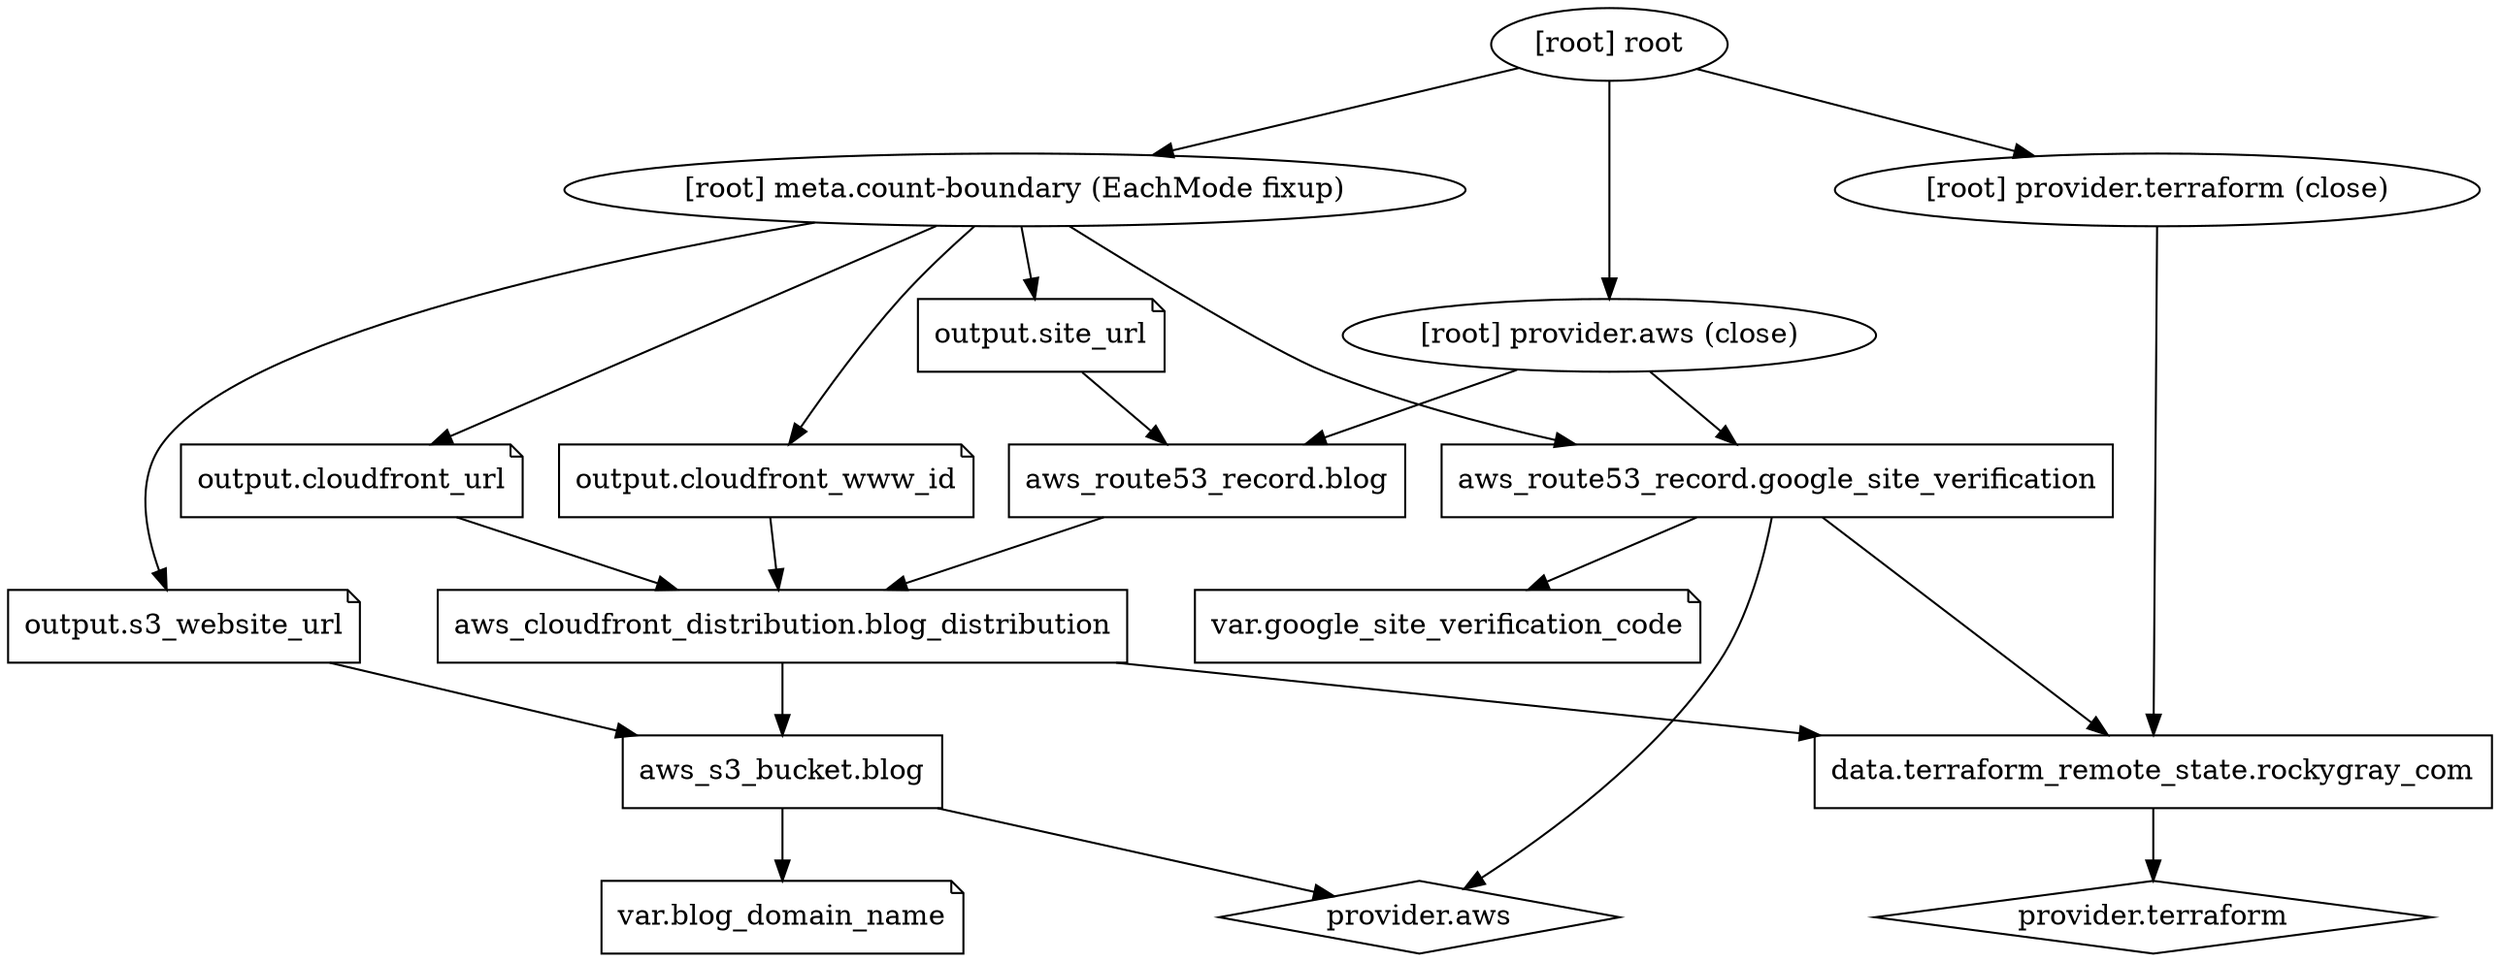 digraph {
	compound = "true"
	newrank = "true"
	subgraph "root" {
		"[root] aws_cloudfront_distribution.blog_distribution" [label = "aws_cloudfront_distribution.blog_distribution", shape = "box"]
		"[root] aws_route53_record.blog" [label = "aws_route53_record.blog", shape = "box"]
		"[root] aws_route53_record.google_site_verification" [label = "aws_route53_record.google_site_verification", shape = "box"]
		"[root] aws_s3_bucket.blog" [label = "aws_s3_bucket.blog", shape = "box"]
		"[root] data.terraform_remote_state.rockygray_com" [label = "data.terraform_remote_state.rockygray_com", shape = "box"]
		"[root] output.cloudfront_url" [label = "output.cloudfront_url", shape = "note"]
		"[root] output.cloudfront_www_id" [label = "output.cloudfront_www_id", shape = "note"]
		"[root] output.s3_website_url" [label = "output.s3_website_url", shape = "note"]
		"[root] output.site_url" [label = "output.site_url", shape = "note"]
		"[root] provider.aws" [label = "provider.aws", shape = "diamond"]
		"[root] provider.terraform" [label = "provider.terraform", shape = "diamond"]
		"[root] var.blog_domain_name" [label = "var.blog_domain_name", shape = "note"]
		"[root] var.google_site_verification_code" [label = "var.google_site_verification_code", shape = "note"]
		"[root] aws_cloudfront_distribution.blog_distribution" -> "[root] aws_s3_bucket.blog"
		"[root] aws_cloudfront_distribution.blog_distribution" -> "[root] data.terraform_remote_state.rockygray_com"
		"[root] aws_route53_record.blog" -> "[root] aws_cloudfront_distribution.blog_distribution"
		"[root] aws_route53_record.google_site_verification" -> "[root] data.terraform_remote_state.rockygray_com"
		"[root] aws_route53_record.google_site_verification" -> "[root] provider.aws"
		"[root] aws_route53_record.google_site_verification" -> "[root] var.google_site_verification_code"
		"[root] aws_s3_bucket.blog" -> "[root] provider.aws"
		"[root] aws_s3_bucket.blog" -> "[root] var.blog_domain_name"
		"[root] data.terraform_remote_state.rockygray_com" -> "[root] provider.terraform"
		"[root] meta.count-boundary (EachMode fixup)" -> "[root] aws_route53_record.google_site_verification"
		"[root] meta.count-boundary (EachMode fixup)" -> "[root] output.cloudfront_url"
		"[root] meta.count-boundary (EachMode fixup)" -> "[root] output.cloudfront_www_id"
		"[root] meta.count-boundary (EachMode fixup)" -> "[root] output.s3_website_url"
		"[root] meta.count-boundary (EachMode fixup)" -> "[root] output.site_url"
		"[root] output.cloudfront_url" -> "[root] aws_cloudfront_distribution.blog_distribution"
		"[root] output.cloudfront_www_id" -> "[root] aws_cloudfront_distribution.blog_distribution"
		"[root] output.s3_website_url" -> "[root] aws_s3_bucket.blog"
		"[root] output.site_url" -> "[root] aws_route53_record.blog"
		"[root] provider.aws (close)" -> "[root] aws_route53_record.blog"
		"[root] provider.aws (close)" -> "[root] aws_route53_record.google_site_verification"
		"[root] provider.terraform (close)" -> "[root] data.terraform_remote_state.rockygray_com"
		"[root] root" -> "[root] meta.count-boundary (EachMode fixup)"
		"[root] root" -> "[root] provider.aws (close)"
		"[root] root" -> "[root] provider.terraform (close)"
	}
}

